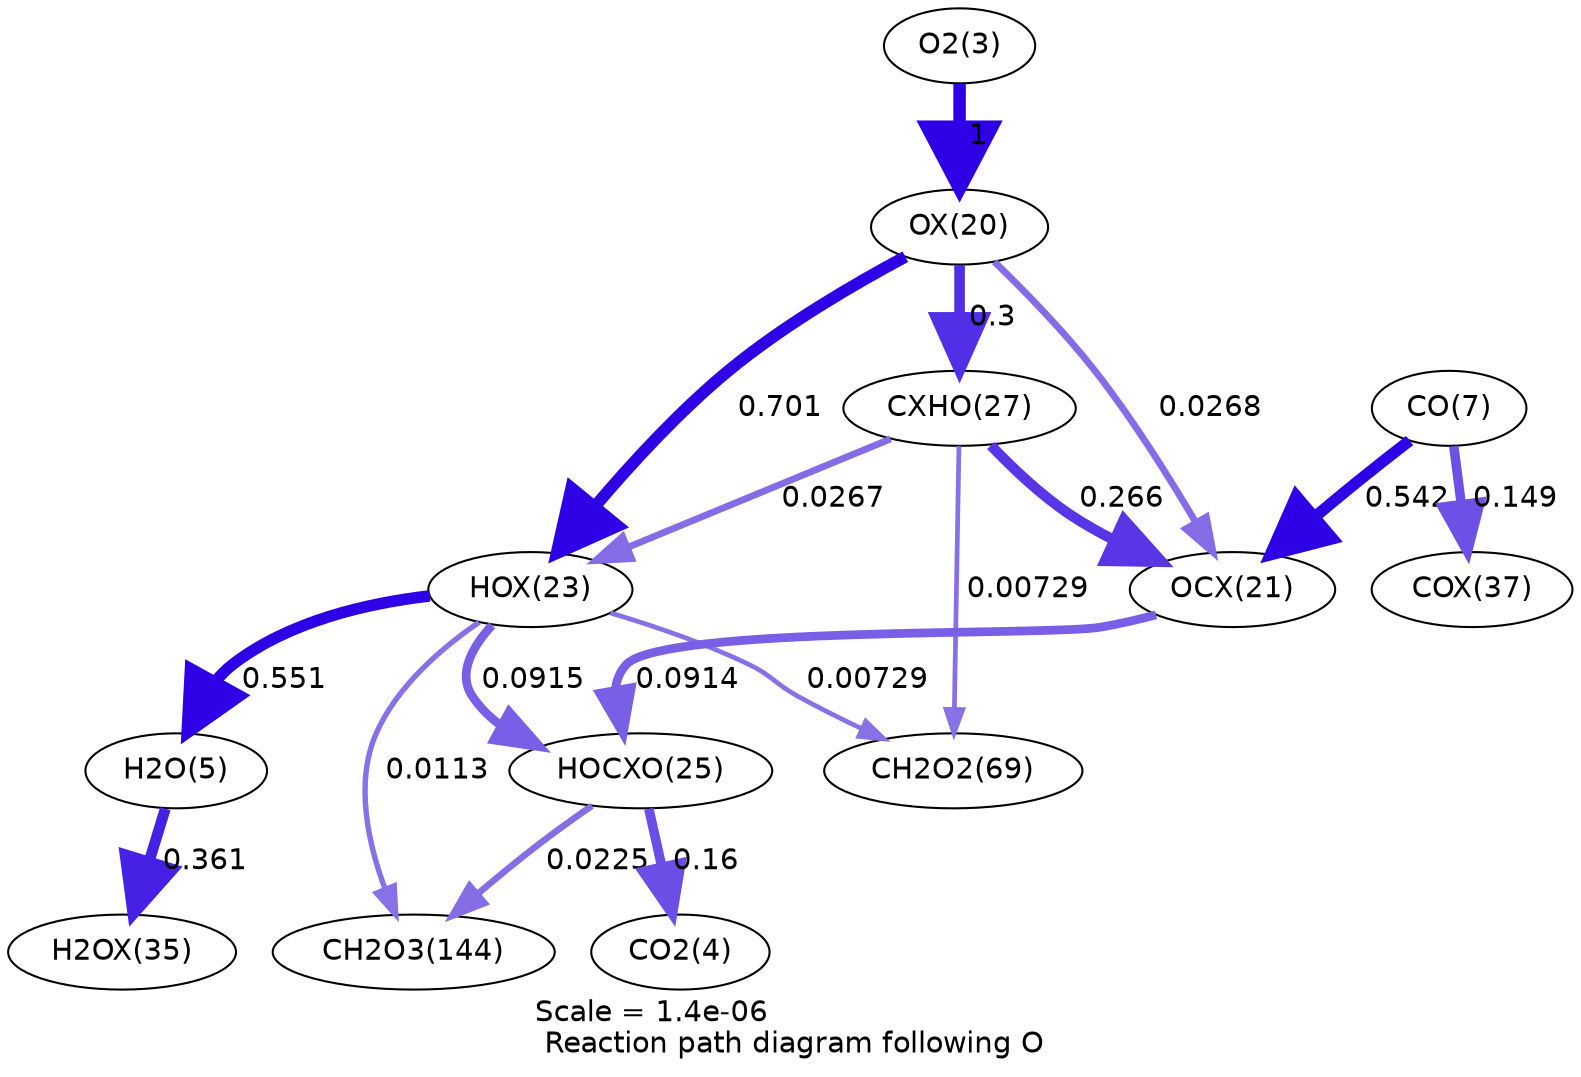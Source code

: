 digraph reaction_paths {
center=1;
s5 -> s25[fontname="Helvetica", penwidth=6, arrowsize=3, color="0.7, 1.5, 0.9"
, label=" 1"];
s25 -> s28[fontname="Helvetica", penwidth=5.73, arrowsize=2.87, color="0.7, 1.2, 0.9"
, label=" 0.701"];
s25 -> s32[fontname="Helvetica", penwidth=5.09, arrowsize=2.55, color="0.7, 0.8, 0.9"
, label=" 0.3"];
s25 -> s26[fontname="Helvetica", penwidth=3.27, arrowsize=1.63, color="0.7, 0.527, 0.9"
, label=" 0.0268"];
s28 -> s7[fontname="Helvetica", penwidth=5.55, arrowsize=2.77, color="0.7, 1.05, 0.9"
, label=" 0.551"];
s32 -> s28[fontname="Helvetica", penwidth=3.26, arrowsize=1.63, color="0.7, 0.527, 0.9"
, label=" 0.0267"];
s28 -> s30[fontname="Helvetica", penwidth=4.19, arrowsize=2.1, color="0.7, 0.591, 0.9"
, label=" 0.0915"];
s28 -> s22[fontname="Helvetica", penwidth=2.61, arrowsize=1.31, color="0.7, 0.511, 0.9"
, label=" 0.0113"];
s28 -> s21[fontname="Helvetica", penwidth=2.28, arrowsize=1.14, color="0.7, 0.507, 0.9"
, label=" 0.00729"];
s7 -> s35[fontname="Helvetica", penwidth=5.23, arrowsize=2.62, color="0.7, 0.861, 0.9"
, label=" 0.361"];
s32 -> s26[fontname="Helvetica", penwidth=5, arrowsize=2.5, color="0.7, 0.766, 0.9"
, label=" 0.266"];
s32 -> s21[fontname="Helvetica", penwidth=2.28, arrowsize=1.14, color="0.7, 0.507, 0.9"
, label=" 0.00729"];
s9 -> s26[fontname="Helvetica", penwidth=5.54, arrowsize=2.77, color="0.7, 1.04, 0.9"
, label=" 0.542"];
s9 -> s37[fontname="Helvetica", penwidth=4.56, arrowsize=2.28, color="0.7, 0.649, 0.9"
, label=" 0.149"];
s26 -> s30[fontname="Helvetica", penwidth=4.19, arrowsize=2.1, color="0.7, 0.591, 0.9"
, label=" 0.0914"];
s30 -> s6[fontname="Helvetica", penwidth=4.62, arrowsize=2.31, color="0.7, 0.66, 0.9"
, label=" 0.16"];
s30 -> s22[fontname="Helvetica", penwidth=3.14, arrowsize=1.57, color="0.7, 0.523, 0.9"
, label=" 0.0225"];
s5 [ fontname="Helvetica", label="O2(3)"];
s6 [ fontname="Helvetica", label="CO2(4)"];
s7 [ fontname="Helvetica", label="H2O(5)"];
s9 [ fontname="Helvetica", label="CO(7)"];
s21 [ fontname="Helvetica", label="CH2O2(69)"];
s22 [ fontname="Helvetica", label="CH2O3(144)"];
s25 [ fontname="Helvetica", label="OX(20)"];
s26 [ fontname="Helvetica", label="OCX(21)"];
s28 [ fontname="Helvetica", label="HOX(23)"];
s30 [ fontname="Helvetica", label="HOCXO(25)"];
s32 [ fontname="Helvetica", label="CXHO(27)"];
s35 [ fontname="Helvetica", label="H2OX(35)"];
s37 [ fontname="Helvetica", label="COX(37)"];
 label = "Scale = 1.4e-06\l Reaction path diagram following O";
 fontname = "Helvetica";
}
